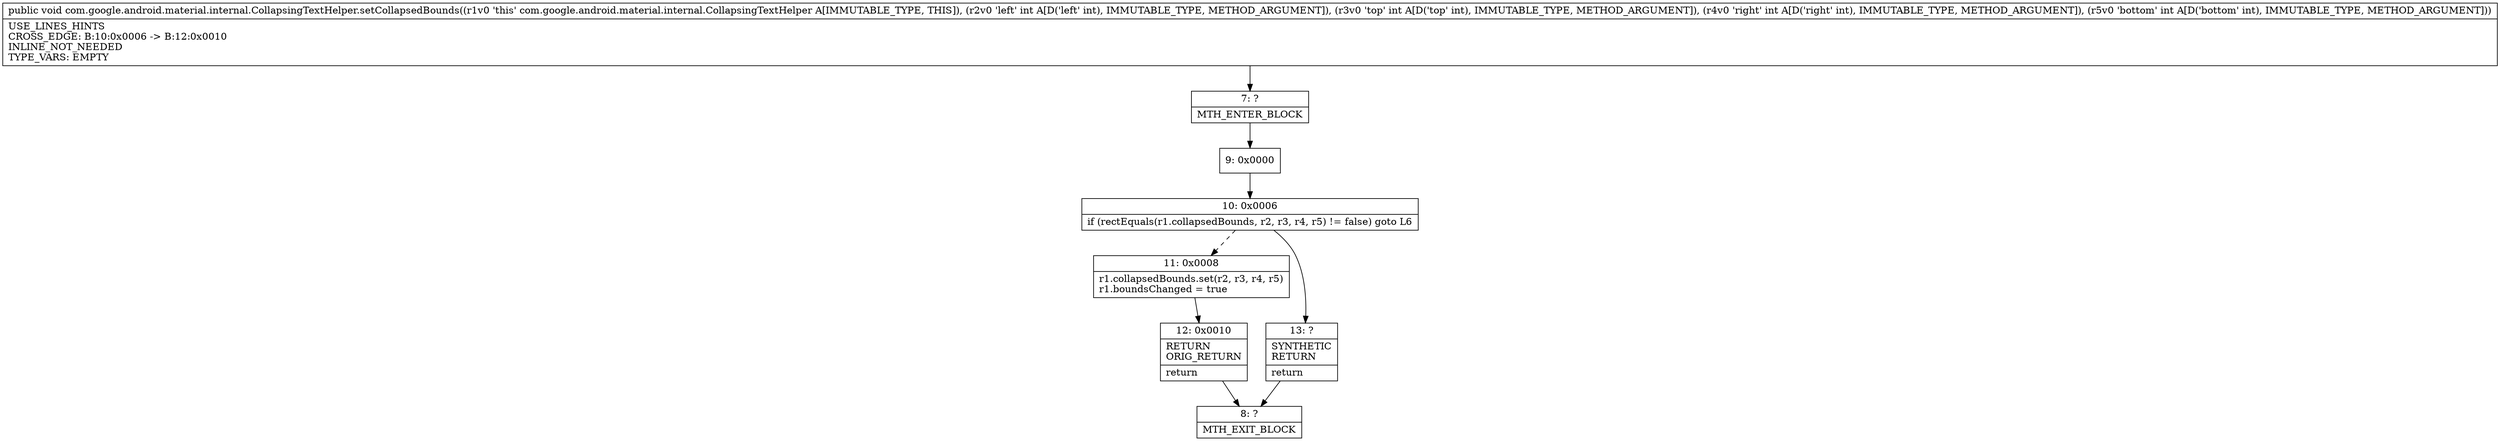 digraph "CFG forcom.google.android.material.internal.CollapsingTextHelper.setCollapsedBounds(IIII)V" {
Node_7 [shape=record,label="{7\:\ ?|MTH_ENTER_BLOCK\l}"];
Node_9 [shape=record,label="{9\:\ 0x0000}"];
Node_10 [shape=record,label="{10\:\ 0x0006|if (rectEquals(r1.collapsedBounds, r2, r3, r4, r5) != false) goto L6\l}"];
Node_11 [shape=record,label="{11\:\ 0x0008|r1.collapsedBounds.set(r2, r3, r4, r5)\lr1.boundsChanged = true\l}"];
Node_12 [shape=record,label="{12\:\ 0x0010|RETURN\lORIG_RETURN\l|return\l}"];
Node_8 [shape=record,label="{8\:\ ?|MTH_EXIT_BLOCK\l}"];
Node_13 [shape=record,label="{13\:\ ?|SYNTHETIC\lRETURN\l|return\l}"];
MethodNode[shape=record,label="{public void com.google.android.material.internal.CollapsingTextHelper.setCollapsedBounds((r1v0 'this' com.google.android.material.internal.CollapsingTextHelper A[IMMUTABLE_TYPE, THIS]), (r2v0 'left' int A[D('left' int), IMMUTABLE_TYPE, METHOD_ARGUMENT]), (r3v0 'top' int A[D('top' int), IMMUTABLE_TYPE, METHOD_ARGUMENT]), (r4v0 'right' int A[D('right' int), IMMUTABLE_TYPE, METHOD_ARGUMENT]), (r5v0 'bottom' int A[D('bottom' int), IMMUTABLE_TYPE, METHOD_ARGUMENT]))  | USE_LINES_HINTS\lCROSS_EDGE: B:10:0x0006 \-\> B:12:0x0010\lINLINE_NOT_NEEDED\lTYPE_VARS: EMPTY\l}"];
MethodNode -> Node_7;Node_7 -> Node_9;
Node_9 -> Node_10;
Node_10 -> Node_11[style=dashed];
Node_10 -> Node_13;
Node_11 -> Node_12;
Node_12 -> Node_8;
Node_13 -> Node_8;
}


